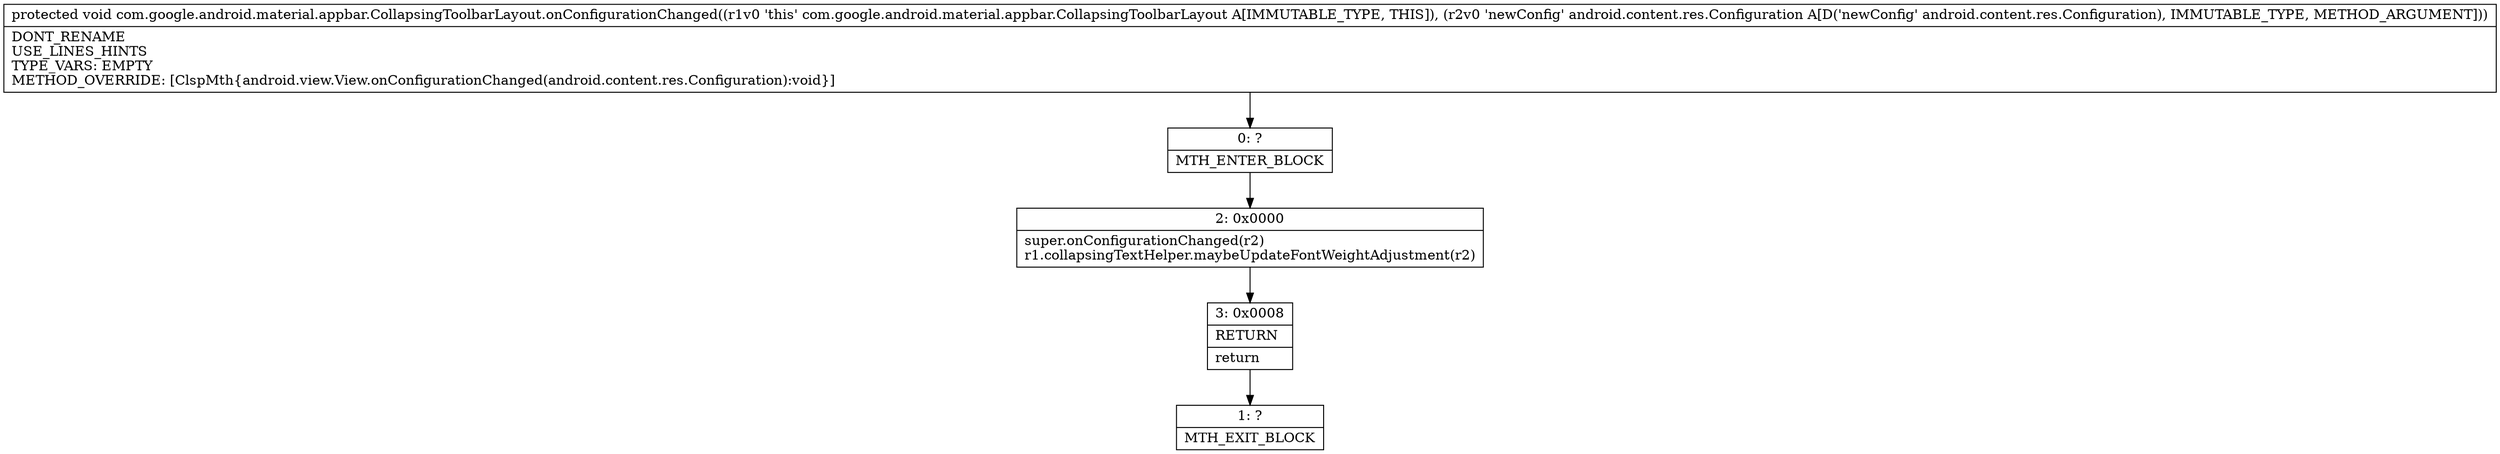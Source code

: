 digraph "CFG forcom.google.android.material.appbar.CollapsingToolbarLayout.onConfigurationChanged(Landroid\/content\/res\/Configuration;)V" {
Node_0 [shape=record,label="{0\:\ ?|MTH_ENTER_BLOCK\l}"];
Node_2 [shape=record,label="{2\:\ 0x0000|super.onConfigurationChanged(r2)\lr1.collapsingTextHelper.maybeUpdateFontWeightAdjustment(r2)\l}"];
Node_3 [shape=record,label="{3\:\ 0x0008|RETURN\l|return\l}"];
Node_1 [shape=record,label="{1\:\ ?|MTH_EXIT_BLOCK\l}"];
MethodNode[shape=record,label="{protected void com.google.android.material.appbar.CollapsingToolbarLayout.onConfigurationChanged((r1v0 'this' com.google.android.material.appbar.CollapsingToolbarLayout A[IMMUTABLE_TYPE, THIS]), (r2v0 'newConfig' android.content.res.Configuration A[D('newConfig' android.content.res.Configuration), IMMUTABLE_TYPE, METHOD_ARGUMENT]))  | DONT_RENAME\lUSE_LINES_HINTS\lTYPE_VARS: EMPTY\lMETHOD_OVERRIDE: [ClspMth\{android.view.View.onConfigurationChanged(android.content.res.Configuration):void\}]\l}"];
MethodNode -> Node_0;Node_0 -> Node_2;
Node_2 -> Node_3;
Node_3 -> Node_1;
}

